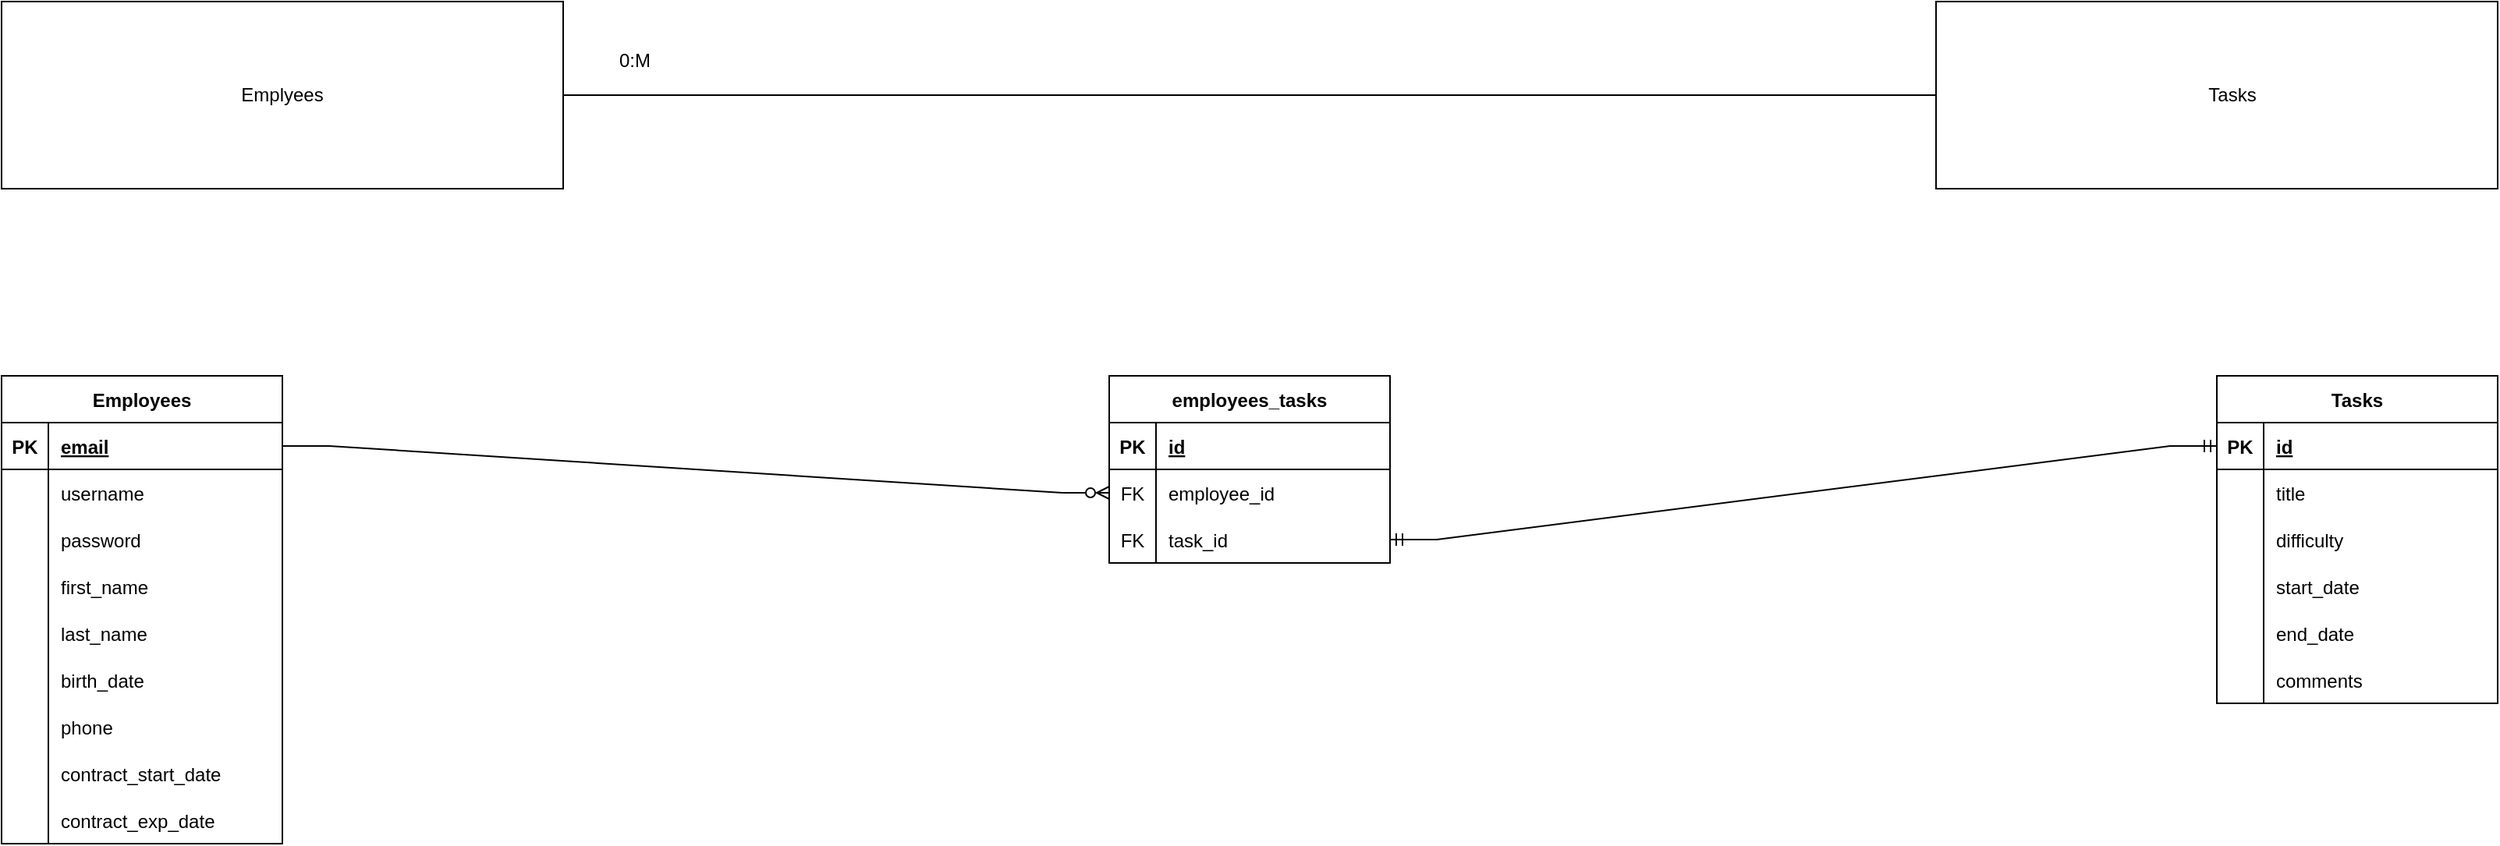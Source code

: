 <mxfile version="20.2.7" type="device"><diagram id="rk9smI4b0qSw2R9eZmQo" name="Pagina-1"><mxGraphModel dx="963" dy="579" grid="1" gridSize="10" guides="1" tooltips="1" connect="1" arrows="1" fold="1" page="1" pageScale="1" pageWidth="2000" pageHeight="1169" math="0" shadow="0"><root><mxCell id="0"/><mxCell id="1" parent="0"/><mxCell id="zadM227Ox0D9Ngm5JLBv-1" value="" style="rounded=0;whiteSpace=wrap;html=1;" vertex="1" parent="1"><mxGeometry x="200" y="120" width="360" height="120" as="geometry"/></mxCell><mxCell id="zadM227Ox0D9Ngm5JLBv-2" value="" style="rounded=0;whiteSpace=wrap;html=1;" vertex="1" parent="1"><mxGeometry x="1440" y="120" width="360" height="120" as="geometry"/></mxCell><mxCell id="zadM227Ox0D9Ngm5JLBv-4" value="Emplyees" style="text;html=1;strokeColor=none;fillColor=none;align=center;verticalAlign=middle;whiteSpace=wrap;rounded=0;" vertex="1" parent="1"><mxGeometry x="310" y="165" width="140" height="30" as="geometry"/></mxCell><mxCell id="zadM227Ox0D9Ngm5JLBv-5" value="Tasks" style="text;html=1;strokeColor=none;fillColor=none;align=center;verticalAlign=middle;whiteSpace=wrap;rounded=0;" vertex="1" parent="1"><mxGeometry x="1560" y="165" width="140" height="30" as="geometry"/></mxCell><mxCell id="zadM227Ox0D9Ngm5JLBv-8" value="" style="endArrow=none;html=1;rounded=0;exitX=1;exitY=0.5;exitDx=0;exitDy=0;entryX=0;entryY=0.5;entryDx=0;entryDy=0;" edge="1" parent="1" source="zadM227Ox0D9Ngm5JLBv-1" target="zadM227Ox0D9Ngm5JLBv-2"><mxGeometry width="50" height="50" relative="1" as="geometry"><mxPoint x="940" y="210" as="sourcePoint"/><mxPoint x="990" y="160" as="targetPoint"/></mxGeometry></mxCell><mxCell id="zadM227Ox0D9Ngm5JLBv-9" value="0:M" style="text;html=1;strokeColor=none;fillColor=none;align=center;verticalAlign=middle;whiteSpace=wrap;rounded=0;" vertex="1" parent="1"><mxGeometry x="561" y="135" width="90" height="45" as="geometry"/></mxCell><mxCell id="zadM227Ox0D9Ngm5JLBv-10" value="Employees" style="shape=table;startSize=30;container=1;collapsible=1;childLayout=tableLayout;fixedRows=1;rowLines=0;fontStyle=1;align=center;resizeLast=1;" vertex="1" parent="1"><mxGeometry x="200" y="360" width="180" height="300" as="geometry"/></mxCell><mxCell id="zadM227Ox0D9Ngm5JLBv-11" value="" style="shape=tableRow;horizontal=0;startSize=0;swimlaneHead=0;swimlaneBody=0;fillColor=none;collapsible=0;dropTarget=0;points=[[0,0.5],[1,0.5]];portConstraint=eastwest;top=0;left=0;right=0;bottom=1;" vertex="1" parent="zadM227Ox0D9Ngm5JLBv-10"><mxGeometry y="30" width="180" height="30" as="geometry"/></mxCell><mxCell id="zadM227Ox0D9Ngm5JLBv-12" value="PK" style="shape=partialRectangle;connectable=0;fillColor=none;top=0;left=0;bottom=0;right=0;fontStyle=1;overflow=hidden;" vertex="1" parent="zadM227Ox0D9Ngm5JLBv-11"><mxGeometry width="30" height="30" as="geometry"><mxRectangle width="30" height="30" as="alternateBounds"/></mxGeometry></mxCell><mxCell id="zadM227Ox0D9Ngm5JLBv-13" value="email" style="shape=partialRectangle;connectable=0;fillColor=none;top=0;left=0;bottom=0;right=0;align=left;spacingLeft=6;fontStyle=5;overflow=hidden;" vertex="1" parent="zadM227Ox0D9Ngm5JLBv-11"><mxGeometry x="30" width="150" height="30" as="geometry"><mxRectangle width="150" height="30" as="alternateBounds"/></mxGeometry></mxCell><mxCell id="zadM227Ox0D9Ngm5JLBv-14" value="" style="shape=tableRow;horizontal=0;startSize=0;swimlaneHead=0;swimlaneBody=0;fillColor=none;collapsible=0;dropTarget=0;points=[[0,0.5],[1,0.5]];portConstraint=eastwest;top=0;left=0;right=0;bottom=0;" vertex="1" parent="zadM227Ox0D9Ngm5JLBv-10"><mxGeometry y="60" width="180" height="30" as="geometry"/></mxCell><mxCell id="zadM227Ox0D9Ngm5JLBv-15" value="" style="shape=partialRectangle;connectable=0;fillColor=none;top=0;left=0;bottom=0;right=0;editable=1;overflow=hidden;" vertex="1" parent="zadM227Ox0D9Ngm5JLBv-14"><mxGeometry width="30" height="30" as="geometry"><mxRectangle width="30" height="30" as="alternateBounds"/></mxGeometry></mxCell><mxCell id="zadM227Ox0D9Ngm5JLBv-16" value="username" style="shape=partialRectangle;connectable=0;fillColor=none;top=0;left=0;bottom=0;right=0;align=left;spacingLeft=6;overflow=hidden;" vertex="1" parent="zadM227Ox0D9Ngm5JLBv-14"><mxGeometry x="30" width="150" height="30" as="geometry"><mxRectangle width="150" height="30" as="alternateBounds"/></mxGeometry></mxCell><mxCell id="zadM227Ox0D9Ngm5JLBv-17" value="" style="shape=tableRow;horizontal=0;startSize=0;swimlaneHead=0;swimlaneBody=0;fillColor=none;collapsible=0;dropTarget=0;points=[[0,0.5],[1,0.5]];portConstraint=eastwest;top=0;left=0;right=0;bottom=0;" vertex="1" parent="zadM227Ox0D9Ngm5JLBv-10"><mxGeometry y="90" width="180" height="30" as="geometry"/></mxCell><mxCell id="zadM227Ox0D9Ngm5JLBv-18" value="" style="shape=partialRectangle;connectable=0;fillColor=none;top=0;left=0;bottom=0;right=0;editable=1;overflow=hidden;" vertex="1" parent="zadM227Ox0D9Ngm5JLBv-17"><mxGeometry width="30" height="30" as="geometry"><mxRectangle width="30" height="30" as="alternateBounds"/></mxGeometry></mxCell><mxCell id="zadM227Ox0D9Ngm5JLBv-19" value="password" style="shape=partialRectangle;connectable=0;fillColor=none;top=0;left=0;bottom=0;right=0;align=left;spacingLeft=6;overflow=hidden;" vertex="1" parent="zadM227Ox0D9Ngm5JLBv-17"><mxGeometry x="30" width="150" height="30" as="geometry"><mxRectangle width="150" height="30" as="alternateBounds"/></mxGeometry></mxCell><mxCell id="zadM227Ox0D9Ngm5JLBv-20" value="" style="shape=tableRow;horizontal=0;startSize=0;swimlaneHead=0;swimlaneBody=0;fillColor=none;collapsible=0;dropTarget=0;points=[[0,0.5],[1,0.5]];portConstraint=eastwest;top=0;left=0;right=0;bottom=0;" vertex="1" parent="zadM227Ox0D9Ngm5JLBv-10"><mxGeometry y="120" width="180" height="30" as="geometry"/></mxCell><mxCell id="zadM227Ox0D9Ngm5JLBv-21" value="" style="shape=partialRectangle;connectable=0;fillColor=none;top=0;left=0;bottom=0;right=0;editable=1;overflow=hidden;" vertex="1" parent="zadM227Ox0D9Ngm5JLBv-20"><mxGeometry width="30" height="30" as="geometry"><mxRectangle width="30" height="30" as="alternateBounds"/></mxGeometry></mxCell><mxCell id="zadM227Ox0D9Ngm5JLBv-22" value="first_name" style="shape=partialRectangle;connectable=0;fillColor=none;top=0;left=0;bottom=0;right=0;align=left;spacingLeft=6;overflow=hidden;" vertex="1" parent="zadM227Ox0D9Ngm5JLBv-20"><mxGeometry x="30" width="150" height="30" as="geometry"><mxRectangle width="150" height="30" as="alternateBounds"/></mxGeometry></mxCell><mxCell id="zadM227Ox0D9Ngm5JLBv-31" value="" style="shape=tableRow;horizontal=0;startSize=0;swimlaneHead=0;swimlaneBody=0;fillColor=none;collapsible=0;dropTarget=0;points=[[0,0.5],[1,0.5]];portConstraint=eastwest;top=0;left=0;right=0;bottom=0;" vertex="1" parent="zadM227Ox0D9Ngm5JLBv-10"><mxGeometry y="150" width="180" height="30" as="geometry"/></mxCell><mxCell id="zadM227Ox0D9Ngm5JLBv-32" value="" style="shape=partialRectangle;connectable=0;fillColor=none;top=0;left=0;bottom=0;right=0;editable=1;overflow=hidden;" vertex="1" parent="zadM227Ox0D9Ngm5JLBv-31"><mxGeometry width="30" height="30" as="geometry"><mxRectangle width="30" height="30" as="alternateBounds"/></mxGeometry></mxCell><mxCell id="zadM227Ox0D9Ngm5JLBv-33" value="last_name" style="shape=partialRectangle;connectable=0;fillColor=none;top=0;left=0;bottom=0;right=0;align=left;spacingLeft=6;overflow=hidden;" vertex="1" parent="zadM227Ox0D9Ngm5JLBv-31"><mxGeometry x="30" width="150" height="30" as="geometry"><mxRectangle width="150" height="30" as="alternateBounds"/></mxGeometry></mxCell><mxCell id="zadM227Ox0D9Ngm5JLBv-35" value="" style="shape=tableRow;horizontal=0;startSize=0;swimlaneHead=0;swimlaneBody=0;fillColor=none;collapsible=0;dropTarget=0;points=[[0,0.5],[1,0.5]];portConstraint=eastwest;top=0;left=0;right=0;bottom=0;" vertex="1" parent="zadM227Ox0D9Ngm5JLBv-10"><mxGeometry y="180" width="180" height="30" as="geometry"/></mxCell><mxCell id="zadM227Ox0D9Ngm5JLBv-36" value="" style="shape=partialRectangle;connectable=0;fillColor=none;top=0;left=0;bottom=0;right=0;editable=1;overflow=hidden;" vertex="1" parent="zadM227Ox0D9Ngm5JLBv-35"><mxGeometry width="30" height="30" as="geometry"><mxRectangle width="30" height="30" as="alternateBounds"/></mxGeometry></mxCell><mxCell id="zadM227Ox0D9Ngm5JLBv-37" value="birth_date" style="shape=partialRectangle;connectable=0;fillColor=none;top=0;left=0;bottom=0;right=0;align=left;spacingLeft=6;overflow=hidden;" vertex="1" parent="zadM227Ox0D9Ngm5JLBv-35"><mxGeometry x="30" width="150" height="30" as="geometry"><mxRectangle width="150" height="30" as="alternateBounds"/></mxGeometry></mxCell><mxCell id="zadM227Ox0D9Ngm5JLBv-39" value="" style="shape=tableRow;horizontal=0;startSize=0;swimlaneHead=0;swimlaneBody=0;fillColor=none;collapsible=0;dropTarget=0;points=[[0,0.5],[1,0.5]];portConstraint=eastwest;top=0;left=0;right=0;bottom=0;" vertex="1" parent="zadM227Ox0D9Ngm5JLBv-10"><mxGeometry y="210" width="180" height="30" as="geometry"/></mxCell><mxCell id="zadM227Ox0D9Ngm5JLBv-40" value="" style="shape=partialRectangle;connectable=0;fillColor=none;top=0;left=0;bottom=0;right=0;editable=1;overflow=hidden;" vertex="1" parent="zadM227Ox0D9Ngm5JLBv-39"><mxGeometry width="30" height="30" as="geometry"><mxRectangle width="30" height="30" as="alternateBounds"/></mxGeometry></mxCell><mxCell id="zadM227Ox0D9Ngm5JLBv-41" value="phone" style="shape=partialRectangle;connectable=0;fillColor=none;top=0;left=0;bottom=0;right=0;align=left;spacingLeft=6;overflow=hidden;" vertex="1" parent="zadM227Ox0D9Ngm5JLBv-39"><mxGeometry x="30" width="150" height="30" as="geometry"><mxRectangle width="150" height="30" as="alternateBounds"/></mxGeometry></mxCell><mxCell id="zadM227Ox0D9Ngm5JLBv-43" value="" style="shape=tableRow;horizontal=0;startSize=0;swimlaneHead=0;swimlaneBody=0;fillColor=none;collapsible=0;dropTarget=0;points=[[0,0.5],[1,0.5]];portConstraint=eastwest;top=0;left=0;right=0;bottom=0;" vertex="1" parent="zadM227Ox0D9Ngm5JLBv-10"><mxGeometry y="240" width="180" height="30" as="geometry"/></mxCell><mxCell id="zadM227Ox0D9Ngm5JLBv-44" value="" style="shape=partialRectangle;connectable=0;fillColor=none;top=0;left=0;bottom=0;right=0;editable=1;overflow=hidden;" vertex="1" parent="zadM227Ox0D9Ngm5JLBv-43"><mxGeometry width="30" height="30" as="geometry"><mxRectangle width="30" height="30" as="alternateBounds"/></mxGeometry></mxCell><mxCell id="zadM227Ox0D9Ngm5JLBv-45" value="contract_start_date" style="shape=partialRectangle;connectable=0;fillColor=none;top=0;left=0;bottom=0;right=0;align=left;spacingLeft=6;overflow=hidden;" vertex="1" parent="zadM227Ox0D9Ngm5JLBv-43"><mxGeometry x="30" width="150" height="30" as="geometry"><mxRectangle width="150" height="30" as="alternateBounds"/></mxGeometry></mxCell><mxCell id="zadM227Ox0D9Ngm5JLBv-47" value="" style="shape=tableRow;horizontal=0;startSize=0;swimlaneHead=0;swimlaneBody=0;fillColor=none;collapsible=0;dropTarget=0;points=[[0,0.5],[1,0.5]];portConstraint=eastwest;top=0;left=0;right=0;bottom=0;" vertex="1" parent="zadM227Ox0D9Ngm5JLBv-10"><mxGeometry y="270" width="180" height="30" as="geometry"/></mxCell><mxCell id="zadM227Ox0D9Ngm5JLBv-48" value="" style="shape=partialRectangle;connectable=0;fillColor=none;top=0;left=0;bottom=0;right=0;editable=1;overflow=hidden;" vertex="1" parent="zadM227Ox0D9Ngm5JLBv-47"><mxGeometry width="30" height="30" as="geometry"><mxRectangle width="30" height="30" as="alternateBounds"/></mxGeometry></mxCell><mxCell id="zadM227Ox0D9Ngm5JLBv-49" value="contract_exp_date" style="shape=partialRectangle;connectable=0;fillColor=none;top=0;left=0;bottom=0;right=0;align=left;spacingLeft=6;overflow=hidden;" vertex="1" parent="zadM227Ox0D9Ngm5JLBv-47"><mxGeometry x="30" width="150" height="30" as="geometry"><mxRectangle width="150" height="30" as="alternateBounds"/></mxGeometry></mxCell><mxCell id="zadM227Ox0D9Ngm5JLBv-50" value="Tasks" style="shape=table;startSize=30;container=1;collapsible=1;childLayout=tableLayout;fixedRows=1;rowLines=0;fontStyle=1;align=center;resizeLast=1;" vertex="1" parent="1"><mxGeometry x="1620" y="360" width="180" height="210" as="geometry"/></mxCell><mxCell id="zadM227Ox0D9Ngm5JLBv-51" value="" style="shape=tableRow;horizontal=0;startSize=0;swimlaneHead=0;swimlaneBody=0;fillColor=none;collapsible=0;dropTarget=0;points=[[0,0.5],[1,0.5]];portConstraint=eastwest;top=0;left=0;right=0;bottom=1;" vertex="1" parent="zadM227Ox0D9Ngm5JLBv-50"><mxGeometry y="30" width="180" height="30" as="geometry"/></mxCell><mxCell id="zadM227Ox0D9Ngm5JLBv-52" value="PK" style="shape=partialRectangle;connectable=0;fillColor=none;top=0;left=0;bottom=0;right=0;fontStyle=1;overflow=hidden;" vertex="1" parent="zadM227Ox0D9Ngm5JLBv-51"><mxGeometry width="30" height="30" as="geometry"><mxRectangle width="30" height="30" as="alternateBounds"/></mxGeometry></mxCell><mxCell id="zadM227Ox0D9Ngm5JLBv-53" value="id" style="shape=partialRectangle;connectable=0;fillColor=none;top=0;left=0;bottom=0;right=0;align=left;spacingLeft=6;fontStyle=5;overflow=hidden;" vertex="1" parent="zadM227Ox0D9Ngm5JLBv-51"><mxGeometry x="30" width="150" height="30" as="geometry"><mxRectangle width="150" height="30" as="alternateBounds"/></mxGeometry></mxCell><mxCell id="zadM227Ox0D9Ngm5JLBv-54" value="" style="shape=tableRow;horizontal=0;startSize=0;swimlaneHead=0;swimlaneBody=0;fillColor=none;collapsible=0;dropTarget=0;points=[[0,0.5],[1,0.5]];portConstraint=eastwest;top=0;left=0;right=0;bottom=0;" vertex="1" parent="zadM227Ox0D9Ngm5JLBv-50"><mxGeometry y="60" width="180" height="30" as="geometry"/></mxCell><mxCell id="zadM227Ox0D9Ngm5JLBv-55" value="" style="shape=partialRectangle;connectable=0;fillColor=none;top=0;left=0;bottom=0;right=0;editable=1;overflow=hidden;" vertex="1" parent="zadM227Ox0D9Ngm5JLBv-54"><mxGeometry width="30" height="30" as="geometry"><mxRectangle width="30" height="30" as="alternateBounds"/></mxGeometry></mxCell><mxCell id="zadM227Ox0D9Ngm5JLBv-56" value="title" style="shape=partialRectangle;connectable=0;fillColor=none;top=0;left=0;bottom=0;right=0;align=left;spacingLeft=6;overflow=hidden;" vertex="1" parent="zadM227Ox0D9Ngm5JLBv-54"><mxGeometry x="30" width="150" height="30" as="geometry"><mxRectangle width="150" height="30" as="alternateBounds"/></mxGeometry></mxCell><mxCell id="zadM227Ox0D9Ngm5JLBv-57" value="" style="shape=tableRow;horizontal=0;startSize=0;swimlaneHead=0;swimlaneBody=0;fillColor=none;collapsible=0;dropTarget=0;points=[[0,0.5],[1,0.5]];portConstraint=eastwest;top=0;left=0;right=0;bottom=0;" vertex="1" parent="zadM227Ox0D9Ngm5JLBv-50"><mxGeometry y="90" width="180" height="30" as="geometry"/></mxCell><mxCell id="zadM227Ox0D9Ngm5JLBv-58" value="" style="shape=partialRectangle;connectable=0;fillColor=none;top=0;left=0;bottom=0;right=0;editable=1;overflow=hidden;" vertex="1" parent="zadM227Ox0D9Ngm5JLBv-57"><mxGeometry width="30" height="30" as="geometry"><mxRectangle width="30" height="30" as="alternateBounds"/></mxGeometry></mxCell><mxCell id="zadM227Ox0D9Ngm5JLBv-59" value="difficulty" style="shape=partialRectangle;connectable=0;fillColor=none;top=0;left=0;bottom=0;right=0;align=left;spacingLeft=6;overflow=hidden;" vertex="1" parent="zadM227Ox0D9Ngm5JLBv-57"><mxGeometry x="30" width="150" height="30" as="geometry"><mxRectangle width="150" height="30" as="alternateBounds"/></mxGeometry></mxCell><mxCell id="zadM227Ox0D9Ngm5JLBv-60" value="" style="shape=tableRow;horizontal=0;startSize=0;swimlaneHead=0;swimlaneBody=0;fillColor=none;collapsible=0;dropTarget=0;points=[[0,0.5],[1,0.5]];portConstraint=eastwest;top=0;left=0;right=0;bottom=0;" vertex="1" parent="zadM227Ox0D9Ngm5JLBv-50"><mxGeometry y="120" width="180" height="30" as="geometry"/></mxCell><mxCell id="zadM227Ox0D9Ngm5JLBv-61" value="" style="shape=partialRectangle;connectable=0;fillColor=none;top=0;left=0;bottom=0;right=0;editable=1;overflow=hidden;" vertex="1" parent="zadM227Ox0D9Ngm5JLBv-60"><mxGeometry width="30" height="30" as="geometry"><mxRectangle width="30" height="30" as="alternateBounds"/></mxGeometry></mxCell><mxCell id="zadM227Ox0D9Ngm5JLBv-62" value="start_date" style="shape=partialRectangle;connectable=0;fillColor=none;top=0;left=0;bottom=0;right=0;align=left;spacingLeft=6;overflow=hidden;" vertex="1" parent="zadM227Ox0D9Ngm5JLBv-60"><mxGeometry x="30" width="150" height="30" as="geometry"><mxRectangle width="150" height="30" as="alternateBounds"/></mxGeometry></mxCell><mxCell id="zadM227Ox0D9Ngm5JLBv-64" value="" style="shape=tableRow;horizontal=0;startSize=0;swimlaneHead=0;swimlaneBody=0;fillColor=none;collapsible=0;dropTarget=0;points=[[0,0.5],[1,0.5]];portConstraint=eastwest;top=0;left=0;right=0;bottom=0;" vertex="1" parent="zadM227Ox0D9Ngm5JLBv-50"><mxGeometry y="150" width="180" height="30" as="geometry"/></mxCell><mxCell id="zadM227Ox0D9Ngm5JLBv-65" value="" style="shape=partialRectangle;connectable=0;fillColor=none;top=0;left=0;bottom=0;right=0;editable=1;overflow=hidden;" vertex="1" parent="zadM227Ox0D9Ngm5JLBv-64"><mxGeometry width="30" height="30" as="geometry"><mxRectangle width="30" height="30" as="alternateBounds"/></mxGeometry></mxCell><mxCell id="zadM227Ox0D9Ngm5JLBv-66" value="end_date" style="shape=partialRectangle;connectable=0;fillColor=none;top=0;left=0;bottom=0;right=0;align=left;spacingLeft=6;overflow=hidden;" vertex="1" parent="zadM227Ox0D9Ngm5JLBv-64"><mxGeometry x="30" width="150" height="30" as="geometry"><mxRectangle width="150" height="30" as="alternateBounds"/></mxGeometry></mxCell><mxCell id="zadM227Ox0D9Ngm5JLBv-68" value="" style="shape=tableRow;horizontal=0;startSize=0;swimlaneHead=0;swimlaneBody=0;fillColor=none;collapsible=0;dropTarget=0;points=[[0,0.5],[1,0.5]];portConstraint=eastwest;top=0;left=0;right=0;bottom=0;" vertex="1" parent="zadM227Ox0D9Ngm5JLBv-50"><mxGeometry y="180" width="180" height="30" as="geometry"/></mxCell><mxCell id="zadM227Ox0D9Ngm5JLBv-69" value="" style="shape=partialRectangle;connectable=0;fillColor=none;top=0;left=0;bottom=0;right=0;editable=1;overflow=hidden;" vertex="1" parent="zadM227Ox0D9Ngm5JLBv-68"><mxGeometry width="30" height="30" as="geometry"><mxRectangle width="30" height="30" as="alternateBounds"/></mxGeometry></mxCell><mxCell id="zadM227Ox0D9Ngm5JLBv-70" value="comments" style="shape=partialRectangle;connectable=0;fillColor=none;top=0;left=0;bottom=0;right=0;align=left;spacingLeft=6;overflow=hidden;" vertex="1" parent="zadM227Ox0D9Ngm5JLBv-68"><mxGeometry x="30" width="150" height="30" as="geometry"><mxRectangle width="150" height="30" as="alternateBounds"/></mxGeometry></mxCell><mxCell id="zadM227Ox0D9Ngm5JLBv-71" value="employees_tasks" style="shape=table;startSize=30;container=1;collapsible=1;childLayout=tableLayout;fixedRows=1;rowLines=0;fontStyle=1;align=center;resizeLast=1;" vertex="1" parent="1"><mxGeometry x="910" y="360" width="180" height="120" as="geometry"/></mxCell><mxCell id="zadM227Ox0D9Ngm5JLBv-72" value="" style="shape=tableRow;horizontal=0;startSize=0;swimlaneHead=0;swimlaneBody=0;fillColor=none;collapsible=0;dropTarget=0;points=[[0,0.5],[1,0.5]];portConstraint=eastwest;top=0;left=0;right=0;bottom=1;" vertex="1" parent="zadM227Ox0D9Ngm5JLBv-71"><mxGeometry y="30" width="180" height="30" as="geometry"/></mxCell><mxCell id="zadM227Ox0D9Ngm5JLBv-73" value="PK" style="shape=partialRectangle;connectable=0;fillColor=none;top=0;left=0;bottom=0;right=0;fontStyle=1;overflow=hidden;" vertex="1" parent="zadM227Ox0D9Ngm5JLBv-72"><mxGeometry width="30" height="30" as="geometry"><mxRectangle width="30" height="30" as="alternateBounds"/></mxGeometry></mxCell><mxCell id="zadM227Ox0D9Ngm5JLBv-74" value="id" style="shape=partialRectangle;connectable=0;fillColor=none;top=0;left=0;bottom=0;right=0;align=left;spacingLeft=6;fontStyle=5;overflow=hidden;" vertex="1" parent="zadM227Ox0D9Ngm5JLBv-72"><mxGeometry x="30" width="150" height="30" as="geometry"><mxRectangle width="150" height="30" as="alternateBounds"/></mxGeometry></mxCell><mxCell id="zadM227Ox0D9Ngm5JLBv-75" value="" style="shape=tableRow;horizontal=0;startSize=0;swimlaneHead=0;swimlaneBody=0;fillColor=none;collapsible=0;dropTarget=0;points=[[0,0.5],[1,0.5]];portConstraint=eastwest;top=0;left=0;right=0;bottom=0;" vertex="1" parent="zadM227Ox0D9Ngm5JLBv-71"><mxGeometry y="60" width="180" height="30" as="geometry"/></mxCell><mxCell id="zadM227Ox0D9Ngm5JLBv-76" value="FK" style="shape=partialRectangle;connectable=0;fillColor=none;top=0;left=0;bottom=0;right=0;editable=1;overflow=hidden;" vertex="1" parent="zadM227Ox0D9Ngm5JLBv-75"><mxGeometry width="30" height="30" as="geometry"><mxRectangle width="30" height="30" as="alternateBounds"/></mxGeometry></mxCell><mxCell id="zadM227Ox0D9Ngm5JLBv-77" value="employee_id" style="shape=partialRectangle;connectable=0;fillColor=none;top=0;left=0;bottom=0;right=0;align=left;spacingLeft=6;overflow=hidden;" vertex="1" parent="zadM227Ox0D9Ngm5JLBv-75"><mxGeometry x="30" width="150" height="30" as="geometry"><mxRectangle width="150" height="30" as="alternateBounds"/></mxGeometry></mxCell><mxCell id="zadM227Ox0D9Ngm5JLBv-78" value="" style="shape=tableRow;horizontal=0;startSize=0;swimlaneHead=0;swimlaneBody=0;fillColor=none;collapsible=0;dropTarget=0;points=[[0,0.5],[1,0.5]];portConstraint=eastwest;top=0;left=0;right=0;bottom=0;" vertex="1" parent="zadM227Ox0D9Ngm5JLBv-71"><mxGeometry y="90" width="180" height="30" as="geometry"/></mxCell><mxCell id="zadM227Ox0D9Ngm5JLBv-79" value="FK" style="shape=partialRectangle;connectable=0;fillColor=none;top=0;left=0;bottom=0;right=0;editable=1;overflow=hidden;" vertex="1" parent="zadM227Ox0D9Ngm5JLBv-78"><mxGeometry width="30" height="30" as="geometry"><mxRectangle width="30" height="30" as="alternateBounds"/></mxGeometry></mxCell><mxCell id="zadM227Ox0D9Ngm5JLBv-80" value="task_id" style="shape=partialRectangle;connectable=0;fillColor=none;top=0;left=0;bottom=0;right=0;align=left;spacingLeft=6;overflow=hidden;" vertex="1" parent="zadM227Ox0D9Ngm5JLBv-78"><mxGeometry x="30" width="150" height="30" as="geometry"><mxRectangle width="150" height="30" as="alternateBounds"/></mxGeometry></mxCell><mxCell id="zadM227Ox0D9Ngm5JLBv-84" value="" style="edgeStyle=entityRelationEdgeStyle;fontSize=12;html=1;endArrow=ERzeroToMany;endFill=1;rounded=0;exitX=1;exitY=0.5;exitDx=0;exitDy=0;entryX=0;entryY=0.5;entryDx=0;entryDy=0;" edge="1" parent="1" source="zadM227Ox0D9Ngm5JLBv-11" target="zadM227Ox0D9Ngm5JLBv-75"><mxGeometry width="100" height="100" relative="1" as="geometry"><mxPoint x="600" y="590" as="sourcePoint"/><mxPoint x="700" y="490" as="targetPoint"/></mxGeometry></mxCell><mxCell id="zadM227Ox0D9Ngm5JLBv-85" value="" style="edgeStyle=entityRelationEdgeStyle;fontSize=12;html=1;endArrow=ERmandOne;startArrow=ERmandOne;rounded=0;entryX=0;entryY=0.5;entryDx=0;entryDy=0;exitX=1;exitY=0.5;exitDx=0;exitDy=0;" edge="1" parent="1" source="zadM227Ox0D9Ngm5JLBv-78" target="zadM227Ox0D9Ngm5JLBv-51"><mxGeometry width="100" height="100" relative="1" as="geometry"><mxPoint x="1450" y="590" as="sourcePoint"/><mxPoint x="1550" y="490" as="targetPoint"/></mxGeometry></mxCell></root></mxGraphModel></diagram></mxfile>